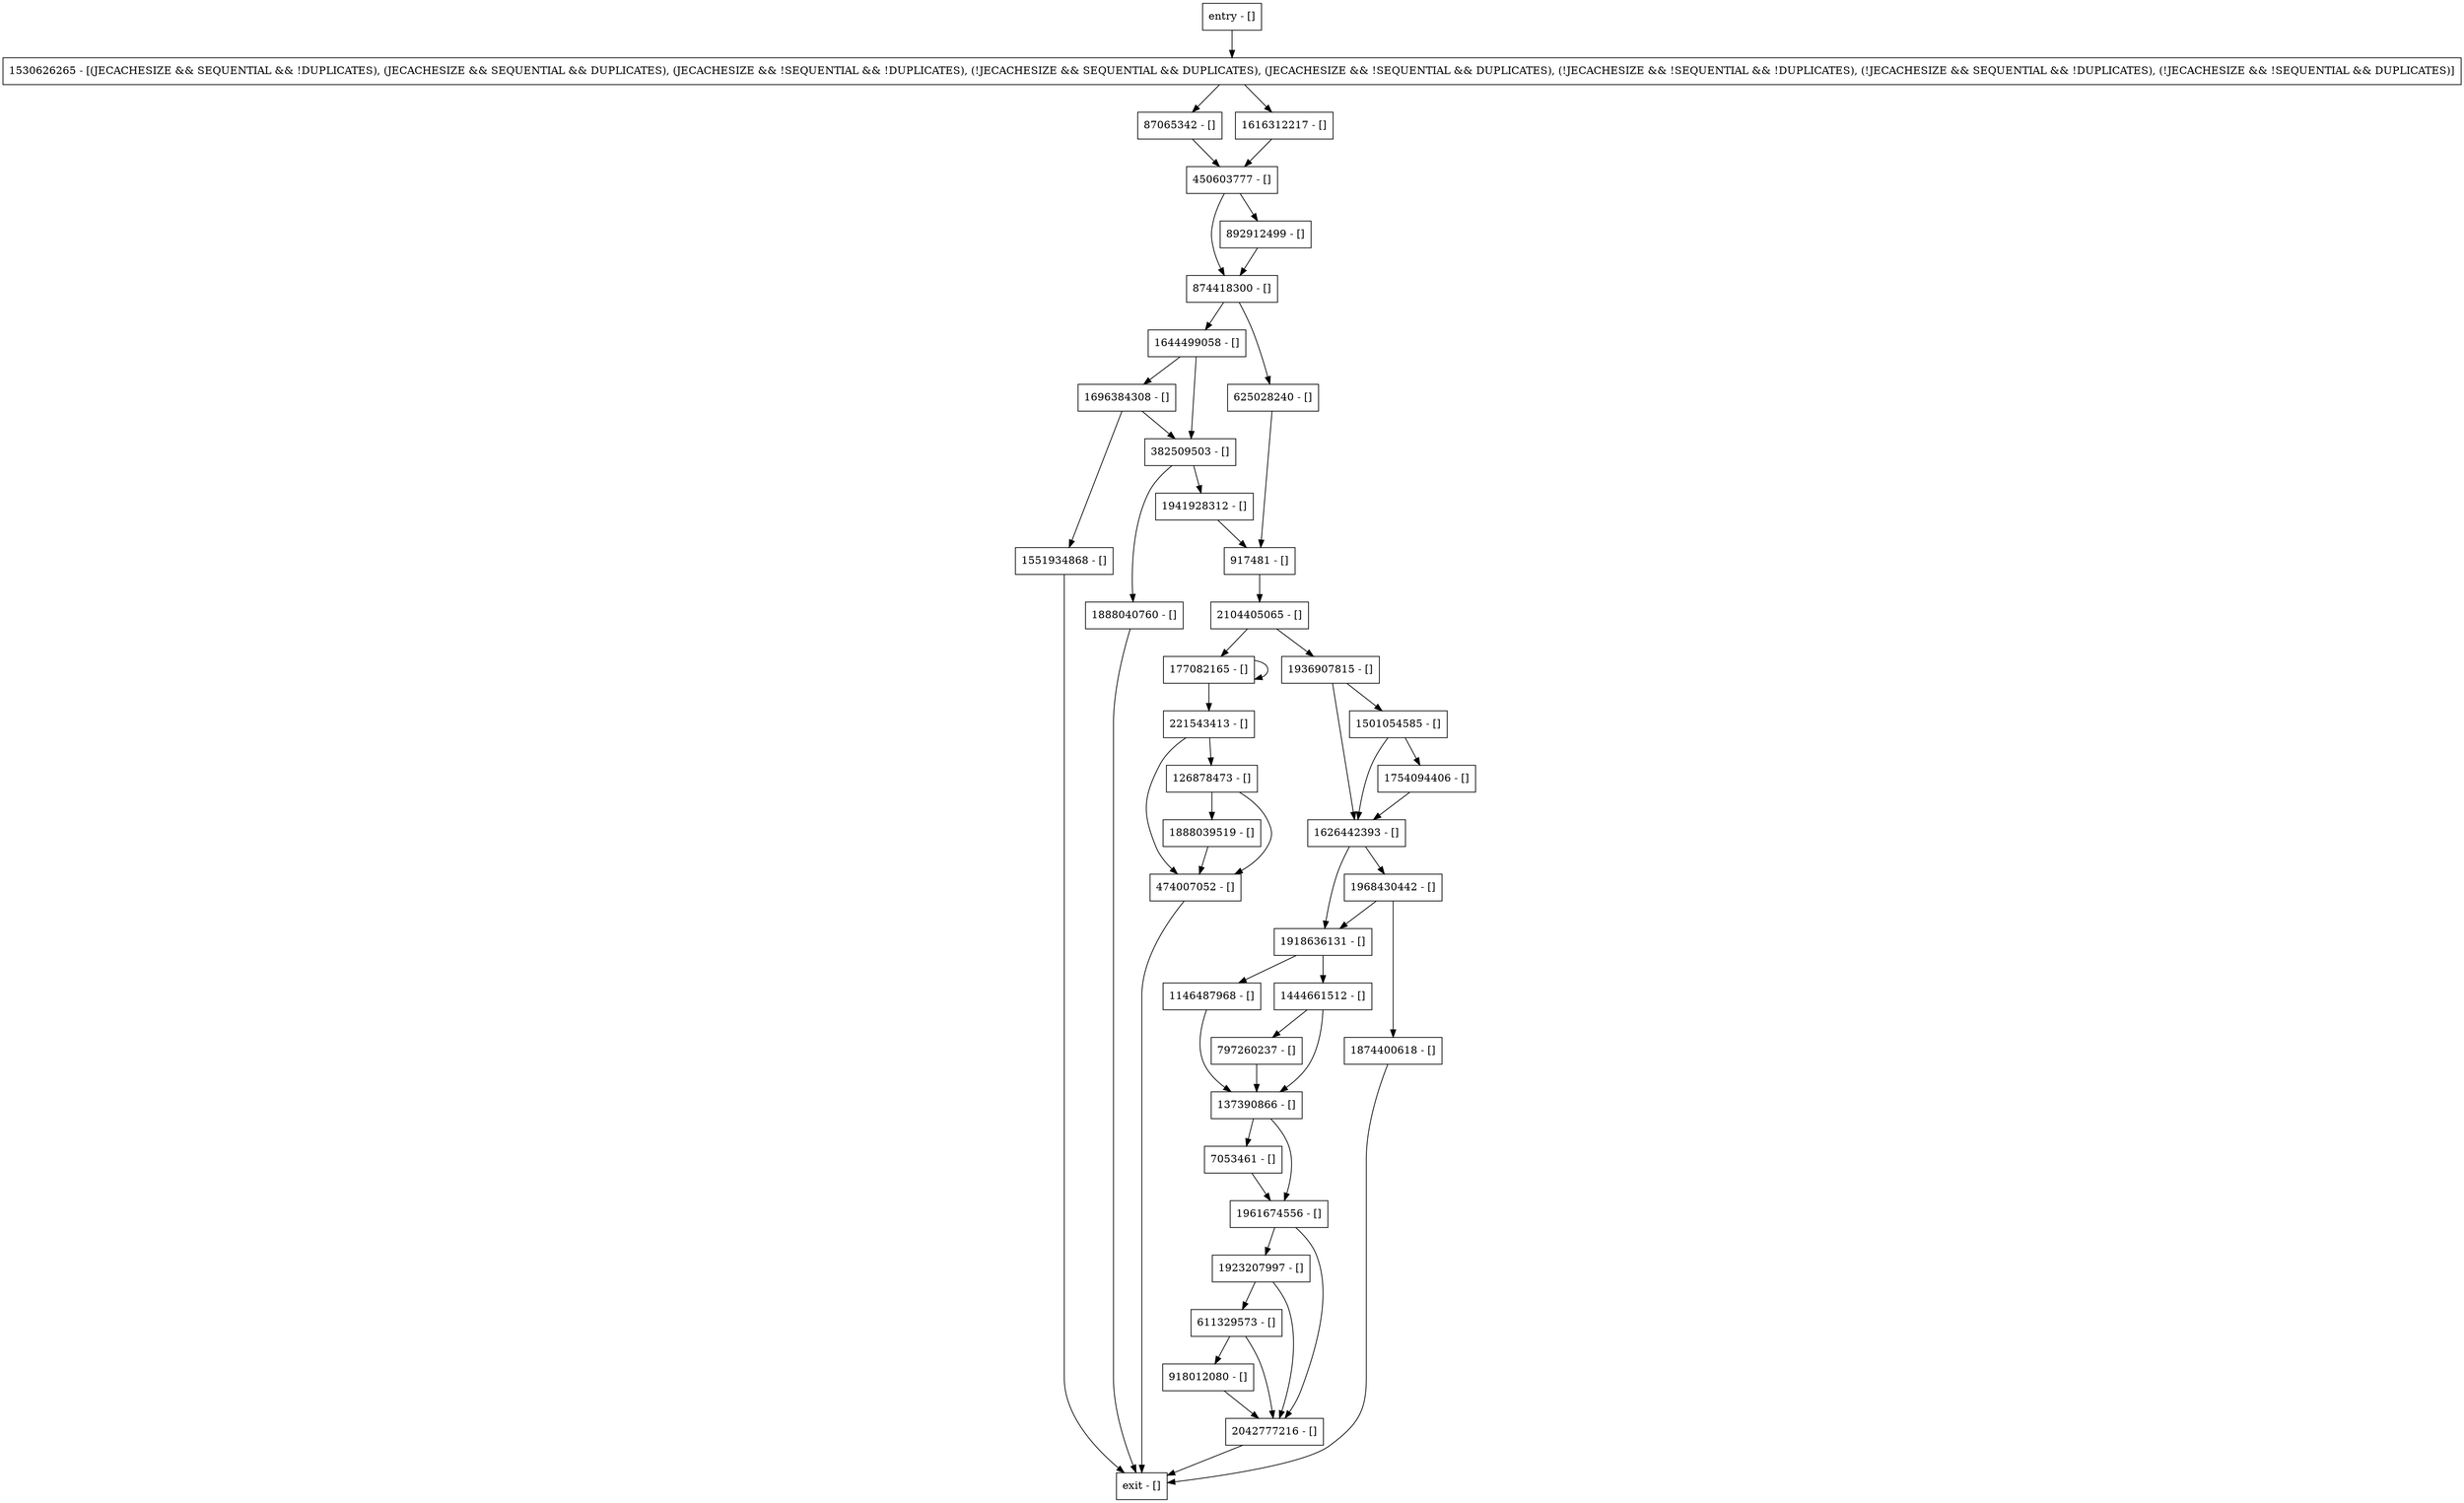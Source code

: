 digraph insertRecordInternal {
node [shape=record];
2042777216 [label="2042777216 - []"];
1444661512 [label="1444661512 - []"];
1501054585 [label="1501054585 - []"];
1696384308 [label="1696384308 - []"];
1874400618 [label="1874400618 - []"];
797260237 [label="797260237 - []"];
611329573 [label="611329573 - []"];
177082165 [label="177082165 - []"];
87065342 [label="87065342 - []"];
1923207997 [label="1923207997 - []"];
126878473 [label="126878473 - []"];
1888039519 [label="1888039519 - []"];
221543413 [label="221543413 - []"];
1936907815 [label="1936907815 - []"];
1644499058 [label="1644499058 - []"];
1754094406 [label="1754094406 - []"];
450603777 [label="450603777 - []"];
1941928312 [label="1941928312 - []"];
1968430442 [label="1968430442 - []"];
625028240 [label="625028240 - []"];
1961674556 [label="1961674556 - []"];
874418300 [label="874418300 - []"];
892912499 [label="892912499 - []"];
1918636131 [label="1918636131 - []"];
1146487968 [label="1146487968 - []"];
382509503 [label="382509503 - []"];
1888040760 [label="1888040760 - []"];
137390866 [label="137390866 - []"];
entry [label="entry - []"];
exit [label="exit - []"];
918012080 [label="918012080 - []"];
1551934868 [label="1551934868 - []"];
474007052 [label="474007052 - []"];
1616312217 [label="1616312217 - []"];
1530626265 [label="1530626265 - [(JECACHESIZE && SEQUENTIAL && !DUPLICATES), (JECACHESIZE && SEQUENTIAL && DUPLICATES), (JECACHESIZE && !SEQUENTIAL && !DUPLICATES), (!JECACHESIZE && SEQUENTIAL && DUPLICATES), (JECACHESIZE && !SEQUENTIAL && DUPLICATES), (!JECACHESIZE && !SEQUENTIAL && !DUPLICATES), (!JECACHESIZE && SEQUENTIAL && !DUPLICATES), (!JECACHESIZE && !SEQUENTIAL && DUPLICATES)]"];
7053461 [label="7053461 - []"];
1626442393 [label="1626442393 - []"];
2104405065 [label="2104405065 - []"];
917481 [label="917481 - []"];
entry;
exit;
2042777216 -> exit;
1444661512 -> 797260237;
1444661512 -> 137390866;
1501054585 -> 1626442393;
1501054585 -> 1754094406;
1696384308 -> 1551934868;
1696384308 -> 382509503;
1874400618 -> exit;
797260237 -> 137390866;
611329573 -> 2042777216;
611329573 -> 918012080;
177082165 -> 177082165;
177082165 -> 221543413;
87065342 -> 450603777;
1923207997 -> 2042777216;
1923207997 -> 611329573;
126878473 -> 474007052;
126878473 -> 1888039519;
1888039519 -> 474007052;
221543413 -> 474007052;
221543413 -> 126878473;
1936907815 -> 1501054585;
1936907815 -> 1626442393;
1644499058 -> 1696384308;
1644499058 -> 382509503;
1754094406 -> 1626442393;
450603777 -> 874418300;
450603777 -> 892912499;
1941928312 -> 917481;
1968430442 -> 1918636131;
1968430442 -> 1874400618;
625028240 -> 917481;
1961674556 -> 2042777216;
1961674556 -> 1923207997;
874418300 -> 625028240;
874418300 -> 1644499058;
892912499 -> 874418300;
1918636131 -> 1444661512;
1918636131 -> 1146487968;
1146487968 -> 137390866;
382509503 -> 1941928312;
382509503 -> 1888040760;
1888040760 -> exit;
137390866 -> 1961674556;
137390866 -> 7053461;
entry -> 1530626265;
918012080 -> 2042777216;
1551934868 -> exit;
474007052 -> exit;
1616312217 -> 450603777;
1530626265 -> 87065342;
1530626265 -> 1616312217;
7053461 -> 1961674556;
1626442393 -> 1968430442;
1626442393 -> 1918636131;
2104405065 -> 177082165;
2104405065 -> 1936907815;
917481 -> 2104405065;
}
